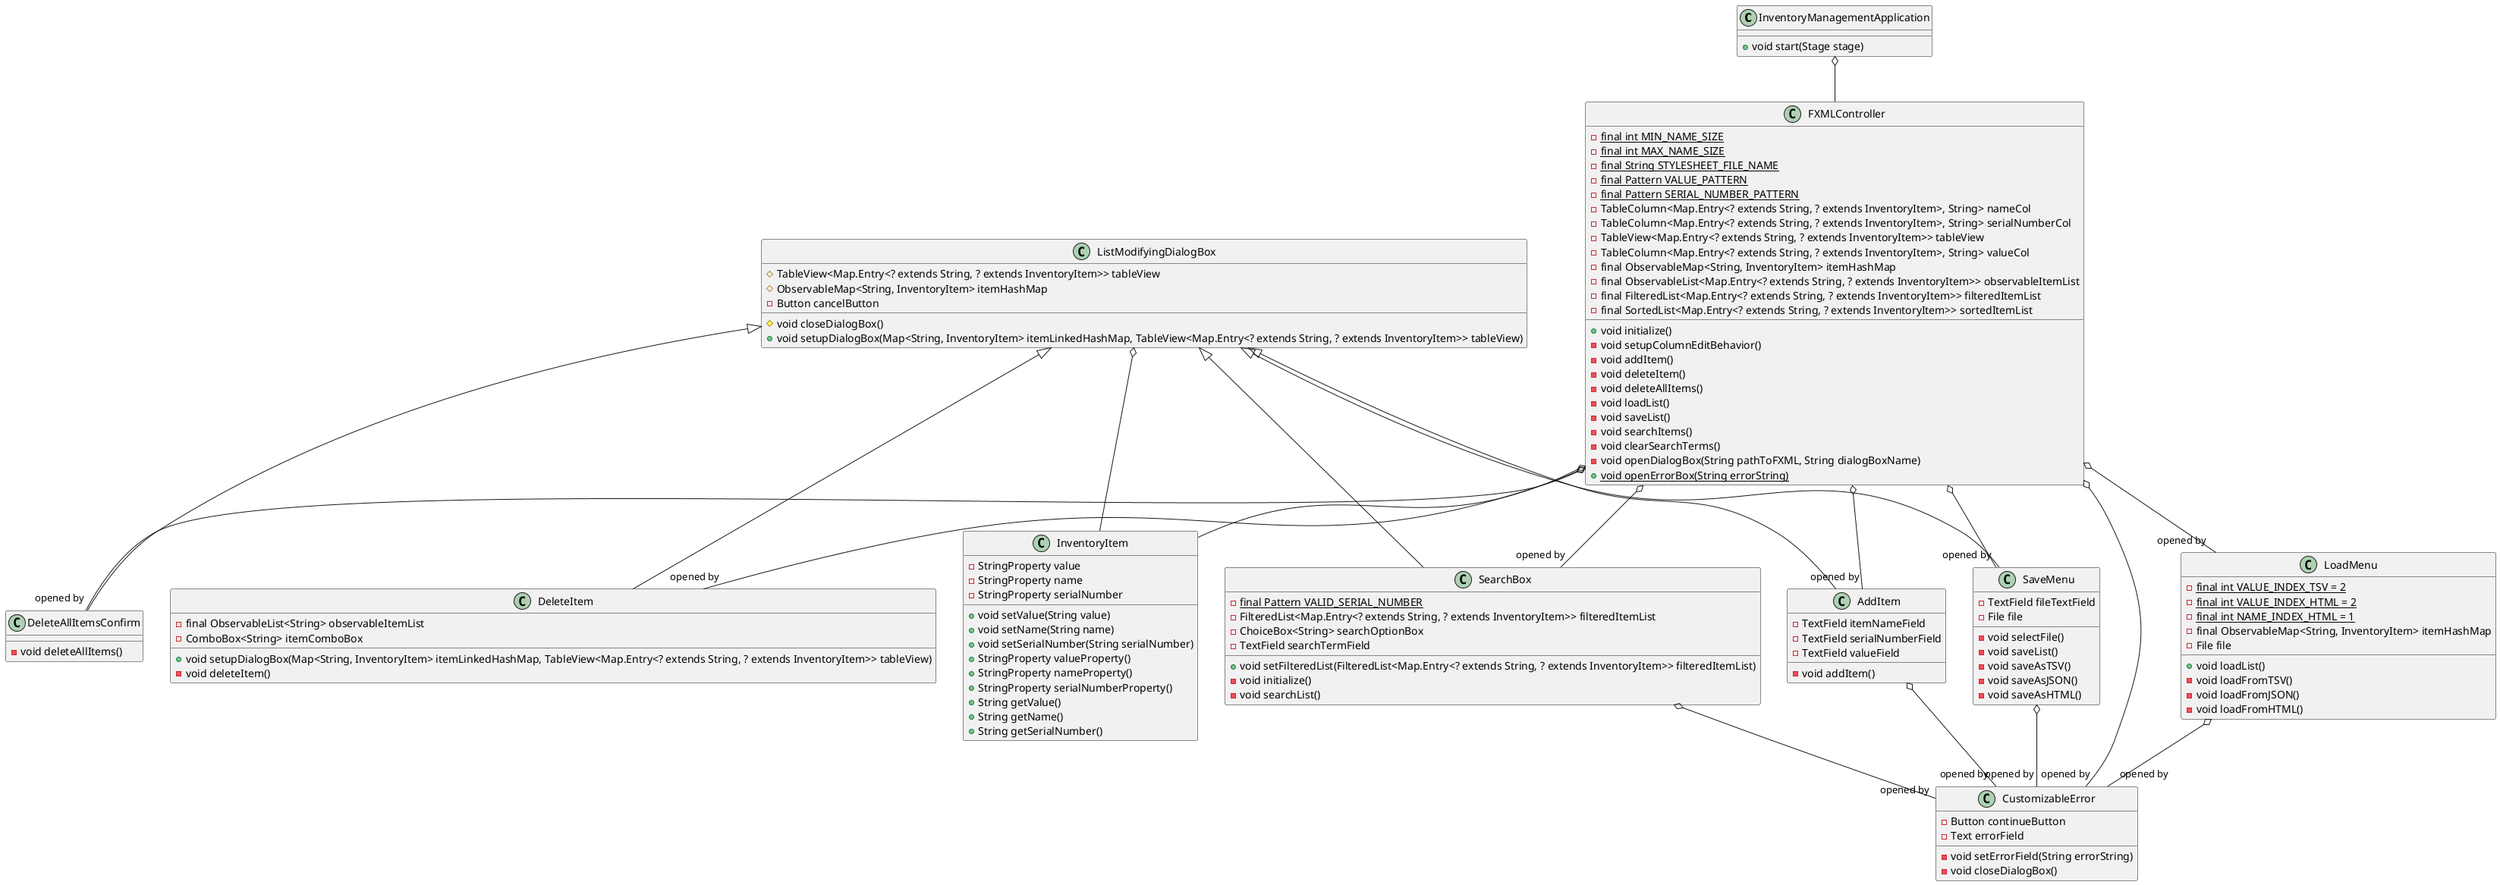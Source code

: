 @startuml
InventoryManagementApplication o-- FXMLController
FXMLController o-- InventoryItem
ListModifyingDialogBox o-- InventoryItem
ListModifyingDialogBox <|-- AddItem
ListModifyingDialogBox <|-- DeleteAllItemsConfirm
ListModifyingDialogBox <|-- DeleteItem
ListModifyingDialogBox <|-- SaveMenu
ListModifyingDialogBox <|-- SearchBox
FXMLController o-- "opened by" AddItem
FXMLController o-- "opened by" SaveMenu
FXMLController o-- "opened by" LoadMenu
FXMLController o-- "opened by" DeleteItem
FXMLController o-- "opened by" DeleteAllItemsConfirm
FXMLController o-- "opened by" SearchBox
FXMLController o-- "opened by" CustomizableError
AddItem o-- "opened by" CustomizableError
LoadMenu o-- "opened by" CustomizableError
SaveMenu o-- "opened by" CustomizableError
SearchBox o-- "opened by" CustomizableError

class InventoryManagementApplication {
    +void start(Stage stage)
}

class FXMLController {
    -{static} final int MIN_NAME_SIZE
    -{static} final int MAX_NAME_SIZE
    -{static} final String STYLESHEET_FILE_NAME
    -{static} final Pattern VALUE_PATTERN
    -{static} final Pattern SERIAL_NUMBER_PATTERN
    -TableColumn<Map.Entry<? extends String, ? extends InventoryItem>, String> nameCol
    -TableColumn<Map.Entry<? extends String, ? extends InventoryItem>, String> serialNumberCol
    -TableView<Map.Entry<? extends String, ? extends InventoryItem>> tableView
    -TableColumn<Map.Entry<? extends String, ? extends InventoryItem>, String> valueCol
    -final ObservableMap<String, InventoryItem> itemHashMap
    -final ObservableList<Map.Entry<? extends String, ? extends InventoryItem>> observableItemList
    -final FilteredList<Map.Entry<? extends String, ? extends InventoryItem>> filteredItemList
    -final SortedList<Map.Entry<? extends String, ? extends InventoryItem>> sortedItemList
    +void initialize()
    -void setupColumnEditBehavior()
    -void addItem()
    -void deleteItem()
    -void deleteAllItems()
    -void loadList()
    -void saveList()
    -void searchItems()
    -void clearSearchTerms()
    -void openDialogBox(String pathToFXML, String dialogBoxName)
    +{static} void openErrorBox(String errorString)
}

class InventoryItem {
    -StringProperty value
    -StringProperty name
    -StringProperty serialNumber
    +void setValue(String value)
    +void setName(String name)
    +void setSerialNumber(String serialNumber)
    +StringProperty valueProperty()
    +StringProperty nameProperty()
    +StringProperty serialNumberProperty()
    +String getValue()
    +String getName()
    +String getSerialNumber()
}

class ListModifyingDialogBox {
    #TableView<Map.Entry<? extends String, ? extends InventoryItem>> tableView
    #ObservableMap<String, InventoryItem> itemHashMap
    -Button cancelButton
    #void closeDialogBox()
    +void setupDialogBox(Map<String, InventoryItem> itemLinkedHashMap, TableView<Map.Entry<? extends String, ? extends InventoryItem>> tableView)
}

class AddItem {
    -TextField itemNameField
    -TextField serialNumberField
    -TextField valueField
    -void addItem()
}

class CustomizableError {
    -Button continueButton
    -Text errorField
    -void setErrorField(String errorString)
    -void closeDialogBox()
}

class DeleteAllItemsConfirm {
    -void deleteAllItems()
}

class DeleteItem {
    -final ObservableList<String> observableItemList
    -ComboBox<String> itemComboBox
    +void setupDialogBox(Map<String, InventoryItem> itemLinkedHashMap, TableView<Map.Entry<? extends String, ? extends InventoryItem>> tableView)
    -void deleteItem()
}

class LoadMenu {
    -{static} final int VALUE_INDEX_TSV = 2
    -{static} final int VALUE_INDEX_HTML = 2
    -{static} final int NAME_INDEX_HTML = 1
    -final ObservableMap<String, InventoryItem> itemHashMap
    -File file
    +void loadList()
    -void loadFromTSV()
    -void loadFromJSON()
    -void loadFromHTML()
}

class SaveMenu {
    -TextField fileTextField
    -File file
    -void selectFile()
    -void saveList()
    -void saveAsTSV()
    -void saveAsJSON()
    -void saveAsHTML()
}

class SearchBox {
    -{static} final Pattern VALID_SERIAL_NUMBER
    -FilteredList<Map.Entry<? extends String, ? extends InventoryItem>> filteredItemList
    -ChoiceBox<String> searchOptionBox
    -TextField searchTermField
    +void setFilteredList(FilteredList<Map.Entry<? extends String, ? extends InventoryItem>> filteredItemList)
    -void initialize()
    -void searchList()
}
@enduml